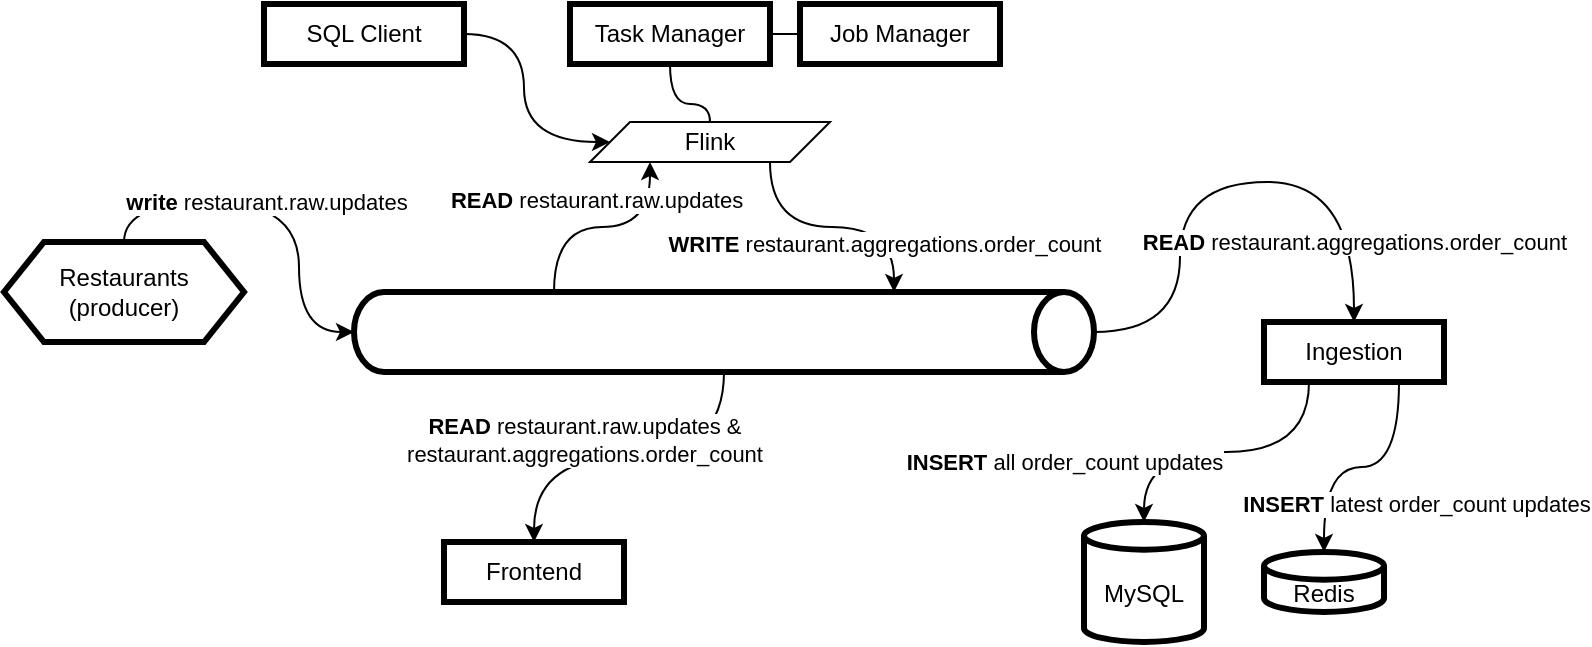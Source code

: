 <mxfile version="24.8.2">
  <diagram name="Página-1" id="4XL3jpaGmD9anskH3Chf">
    <mxGraphModel dx="1018" dy="687" grid="1" gridSize="10" guides="1" tooltips="1" connect="1" arrows="1" fold="1" page="1" pageScale="1" pageWidth="850" pageHeight="1100" math="0" shadow="0">
      <root>
        <mxCell id="0" />
        <mxCell id="1" parent="0" />
        <mxCell id="NAYqL5CFk-r3fvGxh_65-10" style="edgeStyle=orthogonalEdgeStyle;rounded=0;orthogonalLoop=1;jettySize=auto;html=1;exitX=0;exitY=0;exitDx=0;exitDy=270;exitPerimeter=0;entryX=0.25;entryY=1;entryDx=0;entryDy=0;curved=1;" edge="1" parent="1" source="NAYqL5CFk-r3fvGxh_65-1" target="NAYqL5CFk-r3fvGxh_65-9">
          <mxGeometry relative="1" as="geometry" />
        </mxCell>
        <mxCell id="NAYqL5CFk-r3fvGxh_65-11" value="&lt;b&gt;READ&lt;/b&gt; restaurant.raw.updates" style="edgeLabel;html=1;align=center;verticalAlign=middle;resizable=0;points=[];" vertex="1" connectable="0" parent="NAYqL5CFk-r3fvGxh_65-10">
          <mxGeometry x="0.308" y="6" relative="1" as="geometry">
            <mxPoint x="-21" y="-8" as="offset" />
          </mxGeometry>
        </mxCell>
        <mxCell id="NAYqL5CFk-r3fvGxh_65-20" style="edgeStyle=orthogonalEdgeStyle;rounded=0;orthogonalLoop=1;jettySize=auto;html=1;exitX=1;exitY=0.5;exitDx=0;exitDy=0;exitPerimeter=0;entryX=0.5;entryY=0;entryDx=0;entryDy=0;curved=1;" edge="1" parent="1" source="NAYqL5CFk-r3fvGxh_65-1" target="NAYqL5CFk-r3fvGxh_65-19">
          <mxGeometry relative="1" as="geometry" />
        </mxCell>
        <mxCell id="NAYqL5CFk-r3fvGxh_65-21" value="&lt;b&gt;READ&lt;/b&gt; restaurant.raw.updates &amp;amp;&lt;div&gt;restaurant.aggregations.order_count&lt;/div&gt;" style="edgeLabel;html=1;align=center;verticalAlign=middle;resizable=0;points=[];" vertex="1" connectable="0" parent="NAYqL5CFk-r3fvGxh_65-20">
          <mxGeometry x="-0.603" y="-6" relative="1" as="geometry">
            <mxPoint x="-64" y="-2" as="offset" />
          </mxGeometry>
        </mxCell>
        <mxCell id="NAYqL5CFk-r3fvGxh_65-28" style="edgeStyle=orthogonalEdgeStyle;rounded=0;orthogonalLoop=1;jettySize=auto;html=1;exitX=0.5;exitY=0;exitDx=0;exitDy=0;exitPerimeter=0;entryX=0.5;entryY=0;entryDx=0;entryDy=0;curved=1;" edge="1" parent="1" source="NAYqL5CFk-r3fvGxh_65-1" target="NAYqL5CFk-r3fvGxh_65-22">
          <mxGeometry relative="1" as="geometry">
            <Array as="points">
              <mxPoint x="624" y="206" />
              <mxPoint x="624" y="131" />
              <mxPoint x="711" y="131" />
            </Array>
          </mxGeometry>
        </mxCell>
        <mxCell id="NAYqL5CFk-r3fvGxh_65-29" value="&lt;b&gt;READ&lt;/b&gt; restaurant.aggregations.order_count" style="edgeLabel;html=1;align=center;verticalAlign=middle;resizable=0;points=[];" vertex="1" connectable="0" parent="NAYqL5CFk-r3fvGxh_65-28">
          <mxGeometry x="0.28" y="1" relative="1" as="geometry">
            <mxPoint x="29" y="31" as="offset" />
          </mxGeometry>
        </mxCell>
        <mxCell id="NAYqL5CFk-r3fvGxh_65-1" value="" style="shape=cylinder3;whiteSpace=wrap;html=1;boundedLbl=1;backgroundOutline=1;size=15;rotation=90;strokeWidth=3;" vertex="1" parent="1">
          <mxGeometry x="376" y="21" width="40" height="370" as="geometry" />
        </mxCell>
        <mxCell id="NAYqL5CFk-r3fvGxh_65-3" value="Restaurants&lt;div&gt;(producer)&lt;/div&gt;" style="shape=hexagon;perimeter=hexagonPerimeter2;whiteSpace=wrap;html=1;fixedSize=1;strokeWidth=3;" vertex="1" parent="1">
          <mxGeometry x="36" y="161" width="120" height="50" as="geometry" />
        </mxCell>
        <mxCell id="NAYqL5CFk-r3fvGxh_65-7" style="edgeStyle=orthogonalEdgeStyle;rounded=0;orthogonalLoop=1;jettySize=auto;html=1;entryX=0.5;entryY=1;entryDx=0;entryDy=0;entryPerimeter=0;exitX=0.5;exitY=0;exitDx=0;exitDy=0;curved=1;" edge="1" parent="1" source="NAYqL5CFk-r3fvGxh_65-3" target="NAYqL5CFk-r3fvGxh_65-1">
          <mxGeometry relative="1" as="geometry" />
        </mxCell>
        <mxCell id="NAYqL5CFk-r3fvGxh_65-8" value="&lt;b&gt;write&lt;/b&gt; restaurant.raw.updates" style="edgeLabel;html=1;align=center;verticalAlign=middle;resizable=0;points=[];" vertex="1" connectable="0" parent="NAYqL5CFk-r3fvGxh_65-7">
          <mxGeometry x="0.526" y="1" relative="1" as="geometry">
            <mxPoint x="-18" y="-45" as="offset" />
          </mxGeometry>
        </mxCell>
        <mxCell id="NAYqL5CFk-r3fvGxh_65-9" value="Flink" style="shape=parallelogram;perimeter=parallelogramPerimeter;whiteSpace=wrap;html=1;fixedSize=1;" vertex="1" parent="1">
          <mxGeometry x="329" y="101" width="120" height="20" as="geometry" />
        </mxCell>
        <mxCell id="NAYqL5CFk-r3fvGxh_65-14" style="edgeStyle=orthogonalEdgeStyle;rounded=0;orthogonalLoop=1;jettySize=auto;html=1;entryX=0;entryY=0.5;entryDx=0;entryDy=0;endArrow=none;endFill=0;" edge="1" parent="1" source="NAYqL5CFk-r3fvGxh_65-12" target="NAYqL5CFk-r3fvGxh_65-13">
          <mxGeometry relative="1" as="geometry" />
        </mxCell>
        <mxCell id="NAYqL5CFk-r3fvGxh_65-15" style="edgeStyle=orthogonalEdgeStyle;rounded=0;orthogonalLoop=1;jettySize=auto;html=1;entryX=0.5;entryY=0;entryDx=0;entryDy=0;curved=1;endArrow=none;endFill=0;" edge="1" parent="1" source="NAYqL5CFk-r3fvGxh_65-12" target="NAYqL5CFk-r3fvGxh_65-9">
          <mxGeometry relative="1" as="geometry" />
        </mxCell>
        <mxCell id="NAYqL5CFk-r3fvGxh_65-12" value="Task Manager" style="rounded=0;whiteSpace=wrap;html=1;strokeWidth=3;" vertex="1" parent="1">
          <mxGeometry x="319" y="42" width="100" height="30" as="geometry" />
        </mxCell>
        <mxCell id="NAYqL5CFk-r3fvGxh_65-13" value="Job Manager" style="rounded=0;whiteSpace=wrap;html=1;strokeWidth=3;" vertex="1" parent="1">
          <mxGeometry x="434" y="42" width="100" height="30" as="geometry" />
        </mxCell>
        <mxCell id="NAYqL5CFk-r3fvGxh_65-16" style="edgeStyle=orthogonalEdgeStyle;rounded=0;orthogonalLoop=1;jettySize=auto;html=1;exitX=0.75;exitY=1;exitDx=0;exitDy=0;entryX=0;entryY=0;entryDx=0;entryDy=100;entryPerimeter=0;curved=1;" edge="1" parent="1" source="NAYqL5CFk-r3fvGxh_65-9" target="NAYqL5CFk-r3fvGxh_65-1">
          <mxGeometry relative="1" as="geometry" />
        </mxCell>
        <mxCell id="NAYqL5CFk-r3fvGxh_65-17" value="&lt;b&gt;WRITE&lt;/b&gt; restaurant.aggregations.order_count" style="edgeLabel;html=1;align=center;verticalAlign=middle;resizable=0;points=[];" vertex="1" connectable="0" parent="NAYqL5CFk-r3fvGxh_65-16">
          <mxGeometry x="0.252" y="-6" relative="1" as="geometry">
            <mxPoint x="10" y="2" as="offset" />
          </mxGeometry>
        </mxCell>
        <mxCell id="NAYqL5CFk-r3fvGxh_65-19" value="Frontend" style="rounded=0;whiteSpace=wrap;html=1;strokeWidth=3;" vertex="1" parent="1">
          <mxGeometry x="256" y="311" width="90" height="30" as="geometry" />
        </mxCell>
        <mxCell id="NAYqL5CFk-r3fvGxh_65-27" style="edgeStyle=orthogonalEdgeStyle;rounded=0;orthogonalLoop=1;jettySize=auto;html=1;curved=1;exitX=0.75;exitY=1;exitDx=0;exitDy=0;" edge="1" parent="1" source="NAYqL5CFk-r3fvGxh_65-22" target="NAYqL5CFk-r3fvGxh_65-23">
          <mxGeometry relative="1" as="geometry" />
        </mxCell>
        <mxCell id="NAYqL5CFk-r3fvGxh_65-32" value="&lt;b&gt;INSERT&lt;/b&gt; latest order_count updates" style="edgeLabel;html=1;align=center;verticalAlign=middle;resizable=0;points=[];" vertex="1" connectable="0" parent="NAYqL5CFk-r3fvGxh_65-27">
          <mxGeometry x="-0.405" y="-4" relative="1" as="geometry">
            <mxPoint x="12" y="24" as="offset" />
          </mxGeometry>
        </mxCell>
        <mxCell id="NAYqL5CFk-r3fvGxh_65-22" value="Ingestion" style="rounded=0;whiteSpace=wrap;html=1;strokeWidth=3;" vertex="1" parent="1">
          <mxGeometry x="666" y="201" width="90" height="30" as="geometry" />
        </mxCell>
        <mxCell id="NAYqL5CFk-r3fvGxh_65-23" value="Redis" style="shape=cylinder3;whiteSpace=wrap;html=1;boundedLbl=1;backgroundOutline=1;size=6.913;strokeWidth=3;" vertex="1" parent="1">
          <mxGeometry x="666" y="316" width="60" height="30" as="geometry" />
        </mxCell>
        <mxCell id="NAYqL5CFk-r3fvGxh_65-25" value="MySQL" style="shape=cylinder3;whiteSpace=wrap;html=1;boundedLbl=1;backgroundOutline=1;size=6.913;strokeWidth=3;" vertex="1" parent="1">
          <mxGeometry x="576" y="301" width="60" height="60" as="geometry" />
        </mxCell>
        <mxCell id="NAYqL5CFk-r3fvGxh_65-26" style="edgeStyle=orthogonalEdgeStyle;rounded=0;orthogonalLoop=1;jettySize=auto;html=1;exitX=0.25;exitY=1;exitDx=0;exitDy=0;entryX=0.5;entryY=0;entryDx=0;entryDy=0;entryPerimeter=0;curved=1;" edge="1" parent="1" source="NAYqL5CFk-r3fvGxh_65-22" target="NAYqL5CFk-r3fvGxh_65-25">
          <mxGeometry relative="1" as="geometry" />
        </mxCell>
        <mxCell id="NAYqL5CFk-r3fvGxh_65-30" value="&lt;b&gt;INSERT&lt;/b&gt; all order_count updates" style="edgeLabel;html=1;align=center;verticalAlign=middle;resizable=0;points=[];" vertex="1" connectable="0" parent="NAYqL5CFk-r3fvGxh_65-26">
          <mxGeometry x="-0.326" y="-6" relative="1" as="geometry">
            <mxPoint x="-106" y="11" as="offset" />
          </mxGeometry>
        </mxCell>
        <mxCell id="NAYqL5CFk-r3fvGxh_65-34" style="edgeStyle=orthogonalEdgeStyle;rounded=0;orthogonalLoop=1;jettySize=auto;html=1;entryX=0;entryY=0.5;entryDx=0;entryDy=0;exitX=1;exitY=0.5;exitDx=0;exitDy=0;curved=1;" edge="1" parent="1" source="NAYqL5CFk-r3fvGxh_65-33" target="NAYqL5CFk-r3fvGxh_65-9">
          <mxGeometry relative="1" as="geometry">
            <Array as="points">
              <mxPoint x="296" y="57" />
              <mxPoint x="296" y="111" />
            </Array>
          </mxGeometry>
        </mxCell>
        <mxCell id="NAYqL5CFk-r3fvGxh_65-33" value="SQL Client" style="rounded=0;whiteSpace=wrap;html=1;strokeWidth=3;" vertex="1" parent="1">
          <mxGeometry x="166" y="42" width="100" height="30" as="geometry" />
        </mxCell>
      </root>
    </mxGraphModel>
  </diagram>
</mxfile>
